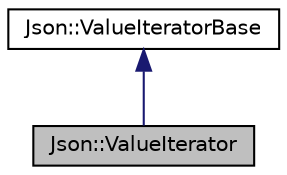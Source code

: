 digraph "Json::ValueIterator"
{
 // LATEX_PDF_SIZE
  edge [fontname="Helvetica",fontsize="10",labelfontname="Helvetica",labelfontsize="10"];
  node [fontname="Helvetica",fontsize="10",shape=record];
  Node1 [label="Json::ValueIterator",height=0.2,width=0.4,color="black", fillcolor="grey75", style="filled", fontcolor="black",tooltip="Iterator for object and array value."];
  Node2 -> Node1 [dir="back",color="midnightblue",fontsize="10",style="solid",fontname="Helvetica"];
  Node2 [label="Json::ValueIteratorBase",height=0.2,width=0.4,color="black", fillcolor="white", style="filled",URL="$classJson_1_1ValueIteratorBase.html",tooltip="base class for Value iterators."];
}
